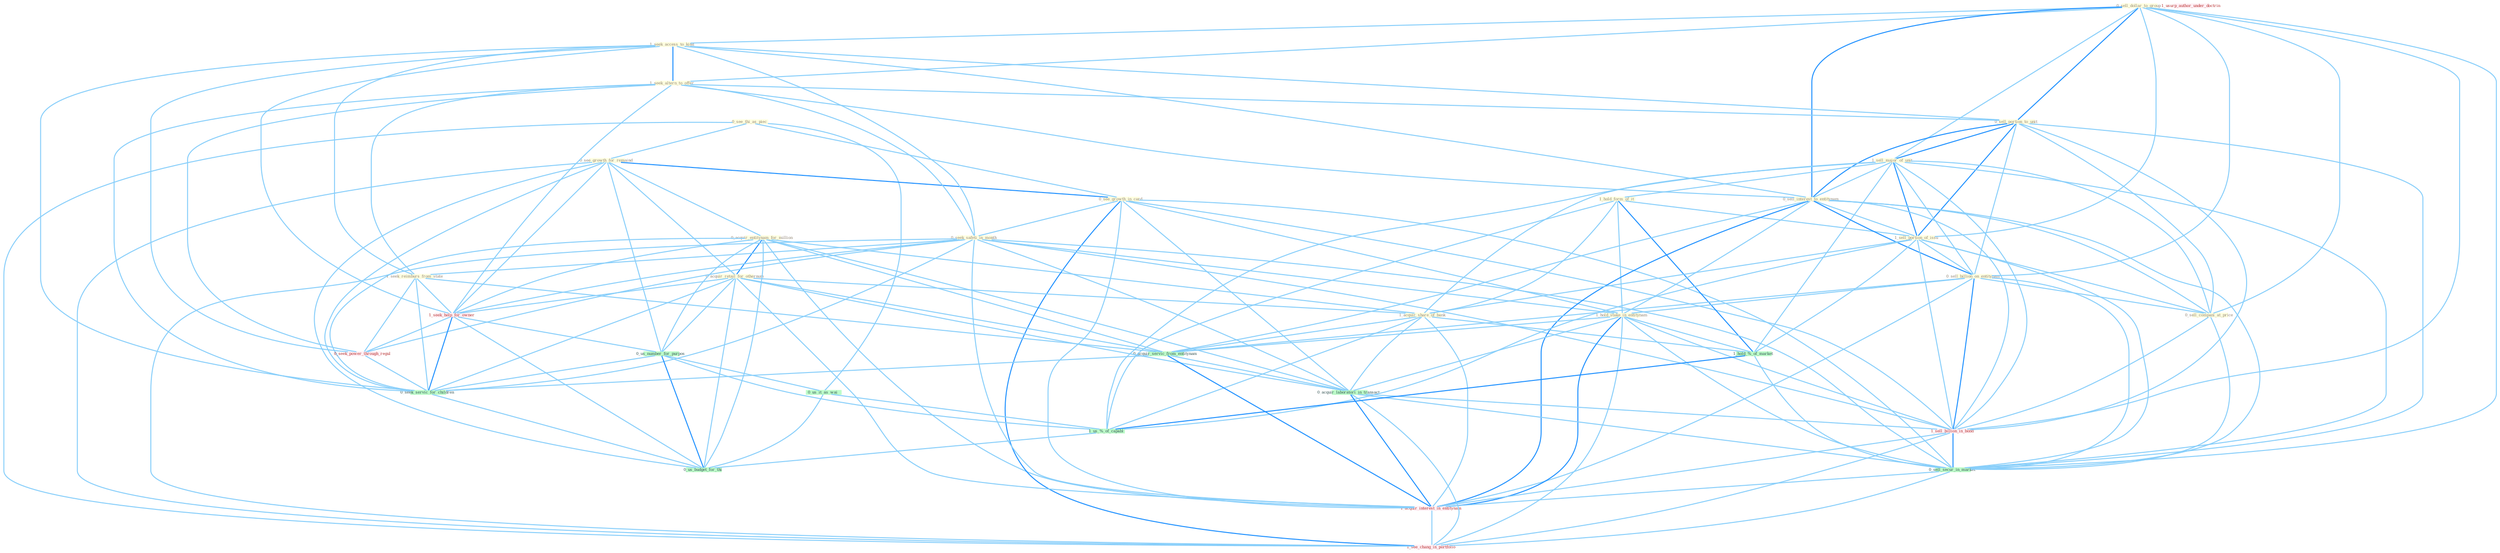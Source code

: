 Graph G{ 
    node
    [shape=polygon,style=filled,width=.5,height=.06,color="#BDFCC9",fixedsize=true,fontsize=4,
    fontcolor="#2f4f4f"];
    {node
    [color="#ffffe0", fontcolor="#8b7d6b"] "0_sell_dollar_to_group " "0_see_thi_as_piec " "0_see_growth_for_remaind " "0_acquir_entitynam_for_million " "1_seek_access_to_kind " "1_seek_altern_to_offer " "0_sell_portion_to_unit " "1_sell_major_of_unit " "0_see_growth_in_card " "0_acquir_retail_for_othernum " "1_hold_form_of_it " "0_seek_safeti_in_month " "0_sell_interest_to_entitynam " "1_sell_portion_of_issu " "1_acquir_share_of_bank " "0_sell_billion_on_entitynam " "0_sell_compani_at_price " "1_seek_reimburs_from_state " "1_hold_stake_in_entitynam "}
{node [color="#fff0f5", fontcolor="#b22222"] "1_seek_help_for_owner " "0_seek_power_through_regul " "1_sell_billion_in_bond " "1_usurp_author_under_doctrin " "1_acquir_interest_in_entitynam " "1_see_chang_in_portfolio "}
edge [color="#B0E2FF"];

	"0_sell_dollar_to_group " -- "1_seek_access_to_kind " [w="1", color="#87cefa" ];
	"0_sell_dollar_to_group " -- "1_seek_altern_to_offer " [w="1", color="#87cefa" ];
	"0_sell_dollar_to_group " -- "0_sell_portion_to_unit " [w="2", color="#1e90ff" , len=0.8];
	"0_sell_dollar_to_group " -- "1_sell_major_of_unit " [w="1", color="#87cefa" ];
	"0_sell_dollar_to_group " -- "0_sell_interest_to_entitynam " [w="2", color="#1e90ff" , len=0.8];
	"0_sell_dollar_to_group " -- "1_sell_portion_of_issu " [w="1", color="#87cefa" ];
	"0_sell_dollar_to_group " -- "0_sell_billion_on_entitynam " [w="1", color="#87cefa" ];
	"0_sell_dollar_to_group " -- "0_sell_compani_at_price " [w="1", color="#87cefa" ];
	"0_sell_dollar_to_group " -- "1_sell_billion_in_bond " [w="1", color="#87cefa" ];
	"0_sell_dollar_to_group " -- "0_sell_secur_in_market " [w="1", color="#87cefa" ];
	"0_see_thi_as_piec " -- "0_see_growth_for_remaind " [w="1", color="#87cefa" ];
	"0_see_thi_as_piec " -- "0_see_growth_in_card " [w="1", color="#87cefa" ];
	"0_see_thi_as_piec " -- "0_us_it_as_wai " [w="1", color="#87cefa" ];
	"0_see_thi_as_piec " -- "1_see_chang_in_portfolio " [w="1", color="#87cefa" ];
	"0_see_growth_for_remaind " -- "0_acquir_entitynam_for_million " [w="1", color="#87cefa" ];
	"0_see_growth_for_remaind " -- "0_see_growth_in_card " [w="2", color="#1e90ff" , len=0.8];
	"0_see_growth_for_remaind " -- "0_acquir_retail_for_othernum " [w="1", color="#87cefa" ];
	"0_see_growth_for_remaind " -- "1_seek_help_for_owner " [w="1", color="#87cefa" ];
	"0_see_growth_for_remaind " -- "0_us_number_for_purpos " [w="1", color="#87cefa" ];
	"0_see_growth_for_remaind " -- "0_seek_servic_for_children " [w="1", color="#87cefa" ];
	"0_see_growth_for_remaind " -- "1_see_chang_in_portfolio " [w="1", color="#87cefa" ];
	"0_see_growth_for_remaind " -- "0_us_budget_for_thi " [w="1", color="#87cefa" ];
	"0_acquir_entitynam_for_million " -- "0_acquir_retail_for_othernum " [w="2", color="#1e90ff" , len=0.8];
	"0_acquir_entitynam_for_million " -- "1_acquir_share_of_bank " [w="1", color="#87cefa" ];
	"0_acquir_entitynam_for_million " -- "1_seek_help_for_owner " [w="1", color="#87cefa" ];
	"0_acquir_entitynam_for_million " -- "0_acquir_servic_from_entitynam " [w="1", color="#87cefa" ];
	"0_acquir_entitynam_for_million " -- "0_us_number_for_purpos " [w="1", color="#87cefa" ];
	"0_acquir_entitynam_for_million " -- "0_acquir_laboratori_in_transact " [w="1", color="#87cefa" ];
	"0_acquir_entitynam_for_million " -- "1_acquir_interest_in_entitynam " [w="1", color="#87cefa" ];
	"0_acquir_entitynam_for_million " -- "0_seek_servic_for_children " [w="1", color="#87cefa" ];
	"0_acquir_entitynam_for_million " -- "0_us_budget_for_thi " [w="1", color="#87cefa" ];
	"1_seek_access_to_kind " -- "1_seek_altern_to_offer " [w="2", color="#1e90ff" , len=0.8];
	"1_seek_access_to_kind " -- "0_sell_portion_to_unit " [w="1", color="#87cefa" ];
	"1_seek_access_to_kind " -- "0_seek_safeti_in_month " [w="1", color="#87cefa" ];
	"1_seek_access_to_kind " -- "0_sell_interest_to_entitynam " [w="1", color="#87cefa" ];
	"1_seek_access_to_kind " -- "1_seek_reimburs_from_state " [w="1", color="#87cefa" ];
	"1_seek_access_to_kind " -- "1_seek_help_for_owner " [w="1", color="#87cefa" ];
	"1_seek_access_to_kind " -- "0_seek_power_through_regul " [w="1", color="#87cefa" ];
	"1_seek_access_to_kind " -- "0_seek_servic_for_children " [w="1", color="#87cefa" ];
	"1_seek_altern_to_offer " -- "0_sell_portion_to_unit " [w="1", color="#87cefa" ];
	"1_seek_altern_to_offer " -- "0_seek_safeti_in_month " [w="1", color="#87cefa" ];
	"1_seek_altern_to_offer " -- "0_sell_interest_to_entitynam " [w="1", color="#87cefa" ];
	"1_seek_altern_to_offer " -- "1_seek_reimburs_from_state " [w="1", color="#87cefa" ];
	"1_seek_altern_to_offer " -- "1_seek_help_for_owner " [w="1", color="#87cefa" ];
	"1_seek_altern_to_offer " -- "0_seek_power_through_regul " [w="1", color="#87cefa" ];
	"1_seek_altern_to_offer " -- "0_seek_servic_for_children " [w="1", color="#87cefa" ];
	"0_sell_portion_to_unit " -- "1_sell_major_of_unit " [w="2", color="#1e90ff" , len=0.8];
	"0_sell_portion_to_unit " -- "0_sell_interest_to_entitynam " [w="2", color="#1e90ff" , len=0.8];
	"0_sell_portion_to_unit " -- "1_sell_portion_of_issu " [w="2", color="#1e90ff" , len=0.8];
	"0_sell_portion_to_unit " -- "0_sell_billion_on_entitynam " [w="1", color="#87cefa" ];
	"0_sell_portion_to_unit " -- "0_sell_compani_at_price " [w="1", color="#87cefa" ];
	"0_sell_portion_to_unit " -- "1_sell_billion_in_bond " [w="1", color="#87cefa" ];
	"0_sell_portion_to_unit " -- "0_sell_secur_in_market " [w="1", color="#87cefa" ];
	"1_sell_major_of_unit " -- "1_hold_form_of_it " [w="1", color="#87cefa" ];
	"1_sell_major_of_unit " -- "0_sell_interest_to_entitynam " [w="1", color="#87cefa" ];
	"1_sell_major_of_unit " -- "1_sell_portion_of_issu " [w="2", color="#1e90ff" , len=0.8];
	"1_sell_major_of_unit " -- "1_acquir_share_of_bank " [w="1", color="#87cefa" ];
	"1_sell_major_of_unit " -- "0_sell_billion_on_entitynam " [w="1", color="#87cefa" ];
	"1_sell_major_of_unit " -- "0_sell_compani_at_price " [w="1", color="#87cefa" ];
	"1_sell_major_of_unit " -- "1_hold_%_of_market " [w="1", color="#87cefa" ];
	"1_sell_major_of_unit " -- "1_sell_billion_in_bond " [w="1", color="#87cefa" ];
	"1_sell_major_of_unit " -- "1_us_%_of_capabl " [w="1", color="#87cefa" ];
	"1_sell_major_of_unit " -- "0_sell_secur_in_market " [w="1", color="#87cefa" ];
	"0_see_growth_in_card " -- "0_seek_safeti_in_month " [w="1", color="#87cefa" ];
	"0_see_growth_in_card " -- "1_hold_stake_in_entitynam " [w="1", color="#87cefa" ];
	"0_see_growth_in_card " -- "0_acquir_laboratori_in_transact " [w="1", color="#87cefa" ];
	"0_see_growth_in_card " -- "1_sell_billion_in_bond " [w="1", color="#87cefa" ];
	"0_see_growth_in_card " -- "0_sell_secur_in_market " [w="1", color="#87cefa" ];
	"0_see_growth_in_card " -- "1_acquir_interest_in_entitynam " [w="1", color="#87cefa" ];
	"0_see_growth_in_card " -- "1_see_chang_in_portfolio " [w="2", color="#1e90ff" , len=0.8];
	"0_acquir_retail_for_othernum " -- "1_acquir_share_of_bank " [w="1", color="#87cefa" ];
	"0_acquir_retail_for_othernum " -- "1_seek_help_for_owner " [w="1", color="#87cefa" ];
	"0_acquir_retail_for_othernum " -- "0_acquir_servic_from_entitynam " [w="1", color="#87cefa" ];
	"0_acquir_retail_for_othernum " -- "0_us_number_for_purpos " [w="1", color="#87cefa" ];
	"0_acquir_retail_for_othernum " -- "0_acquir_laboratori_in_transact " [w="1", color="#87cefa" ];
	"0_acquir_retail_for_othernum " -- "1_acquir_interest_in_entitynam " [w="1", color="#87cefa" ];
	"0_acquir_retail_for_othernum " -- "0_seek_servic_for_children " [w="1", color="#87cefa" ];
	"0_acquir_retail_for_othernum " -- "0_us_budget_for_thi " [w="1", color="#87cefa" ];
	"1_hold_form_of_it " -- "1_sell_portion_of_issu " [w="1", color="#87cefa" ];
	"1_hold_form_of_it " -- "1_acquir_share_of_bank " [w="1", color="#87cefa" ];
	"1_hold_form_of_it " -- "1_hold_stake_in_entitynam " [w="1", color="#87cefa" ];
	"1_hold_form_of_it " -- "1_hold_%_of_market " [w="2", color="#1e90ff" , len=0.8];
	"1_hold_form_of_it " -- "1_us_%_of_capabl " [w="1", color="#87cefa" ];
	"0_seek_safeti_in_month " -- "1_seek_reimburs_from_state " [w="1", color="#87cefa" ];
	"0_seek_safeti_in_month " -- "1_hold_stake_in_entitynam " [w="1", color="#87cefa" ];
	"0_seek_safeti_in_month " -- "1_seek_help_for_owner " [w="1", color="#87cefa" ];
	"0_seek_safeti_in_month " -- "0_seek_power_through_regul " [w="1", color="#87cefa" ];
	"0_seek_safeti_in_month " -- "0_acquir_laboratori_in_transact " [w="1", color="#87cefa" ];
	"0_seek_safeti_in_month " -- "1_sell_billion_in_bond " [w="1", color="#87cefa" ];
	"0_seek_safeti_in_month " -- "0_sell_secur_in_market " [w="1", color="#87cefa" ];
	"0_seek_safeti_in_month " -- "1_acquir_interest_in_entitynam " [w="1", color="#87cefa" ];
	"0_seek_safeti_in_month " -- "0_seek_servic_for_children " [w="1", color="#87cefa" ];
	"0_seek_safeti_in_month " -- "1_see_chang_in_portfolio " [w="1", color="#87cefa" ];
	"0_sell_interest_to_entitynam " -- "1_sell_portion_of_issu " [w="1", color="#87cefa" ];
	"0_sell_interest_to_entitynam " -- "0_sell_billion_on_entitynam " [w="2", color="#1e90ff" , len=0.8];
	"0_sell_interest_to_entitynam " -- "0_sell_compani_at_price " [w="1", color="#87cefa" ];
	"0_sell_interest_to_entitynam " -- "1_hold_stake_in_entitynam " [w="1", color="#87cefa" ];
	"0_sell_interest_to_entitynam " -- "0_acquir_servic_from_entitynam " [w="1", color="#87cefa" ];
	"0_sell_interest_to_entitynam " -- "1_sell_billion_in_bond " [w="1", color="#87cefa" ];
	"0_sell_interest_to_entitynam " -- "0_sell_secur_in_market " [w="1", color="#87cefa" ];
	"0_sell_interest_to_entitynam " -- "1_acquir_interest_in_entitynam " [w="2", color="#1e90ff" , len=0.8];
	"1_sell_portion_of_issu " -- "1_acquir_share_of_bank " [w="1", color="#87cefa" ];
	"1_sell_portion_of_issu " -- "0_sell_billion_on_entitynam " [w="1", color="#87cefa" ];
	"1_sell_portion_of_issu " -- "0_sell_compani_at_price " [w="1", color="#87cefa" ];
	"1_sell_portion_of_issu " -- "1_hold_%_of_market " [w="1", color="#87cefa" ];
	"1_sell_portion_of_issu " -- "1_sell_billion_in_bond " [w="1", color="#87cefa" ];
	"1_sell_portion_of_issu " -- "1_us_%_of_capabl " [w="1", color="#87cefa" ];
	"1_sell_portion_of_issu " -- "0_sell_secur_in_market " [w="1", color="#87cefa" ];
	"1_acquir_share_of_bank " -- "0_acquir_servic_from_entitynam " [w="1", color="#87cefa" ];
	"1_acquir_share_of_bank " -- "1_hold_%_of_market " [w="1", color="#87cefa" ];
	"1_acquir_share_of_bank " -- "0_acquir_laboratori_in_transact " [w="1", color="#87cefa" ];
	"1_acquir_share_of_bank " -- "1_us_%_of_capabl " [w="1", color="#87cefa" ];
	"1_acquir_share_of_bank " -- "1_acquir_interest_in_entitynam " [w="1", color="#87cefa" ];
	"0_sell_billion_on_entitynam " -- "0_sell_compani_at_price " [w="1", color="#87cefa" ];
	"0_sell_billion_on_entitynam " -- "1_hold_stake_in_entitynam " [w="1", color="#87cefa" ];
	"0_sell_billion_on_entitynam " -- "0_acquir_servic_from_entitynam " [w="1", color="#87cefa" ];
	"0_sell_billion_on_entitynam " -- "1_sell_billion_in_bond " [w="2", color="#1e90ff" , len=0.8];
	"0_sell_billion_on_entitynam " -- "0_sell_secur_in_market " [w="1", color="#87cefa" ];
	"0_sell_billion_on_entitynam " -- "1_acquir_interest_in_entitynam " [w="1", color="#87cefa" ];
	"0_sell_compani_at_price " -- "1_sell_billion_in_bond " [w="1", color="#87cefa" ];
	"0_sell_compani_at_price " -- "0_sell_secur_in_market " [w="1", color="#87cefa" ];
	"1_seek_reimburs_from_state " -- "1_seek_help_for_owner " [w="1", color="#87cefa" ];
	"1_seek_reimburs_from_state " -- "0_acquir_servic_from_entitynam " [w="1", color="#87cefa" ];
	"1_seek_reimburs_from_state " -- "0_seek_power_through_regul " [w="1", color="#87cefa" ];
	"1_seek_reimburs_from_state " -- "0_seek_servic_for_children " [w="1", color="#87cefa" ];
	"1_hold_stake_in_entitynam " -- "0_acquir_servic_from_entitynam " [w="1", color="#87cefa" ];
	"1_hold_stake_in_entitynam " -- "1_hold_%_of_market " [w="1", color="#87cefa" ];
	"1_hold_stake_in_entitynam " -- "0_acquir_laboratori_in_transact " [w="1", color="#87cefa" ];
	"1_hold_stake_in_entitynam " -- "1_sell_billion_in_bond " [w="1", color="#87cefa" ];
	"1_hold_stake_in_entitynam " -- "0_sell_secur_in_market " [w="1", color="#87cefa" ];
	"1_hold_stake_in_entitynam " -- "1_acquir_interest_in_entitynam " [w="2", color="#1e90ff" , len=0.8];
	"1_hold_stake_in_entitynam " -- "1_see_chang_in_portfolio " [w="1", color="#87cefa" ];
	"1_seek_help_for_owner " -- "0_seek_power_through_regul " [w="1", color="#87cefa" ];
	"1_seek_help_for_owner " -- "0_us_number_for_purpos " [w="1", color="#87cefa" ];
	"1_seek_help_for_owner " -- "0_seek_servic_for_children " [w="2", color="#1e90ff" , len=0.8];
	"1_seek_help_for_owner " -- "0_us_budget_for_thi " [w="1", color="#87cefa" ];
	"0_acquir_servic_from_entitynam " -- "0_acquir_laboratori_in_transact " [w="1", color="#87cefa" ];
	"0_acquir_servic_from_entitynam " -- "1_acquir_interest_in_entitynam " [w="2", color="#1e90ff" , len=0.8];
	"0_acquir_servic_from_entitynam " -- "0_seek_servic_for_children " [w="1", color="#87cefa" ];
	"1_hold_%_of_market " -- "1_us_%_of_capabl " [w="2", color="#1e90ff" , len=0.8];
	"1_hold_%_of_market " -- "0_sell_secur_in_market " [w="1", color="#87cefa" ];
	"0_seek_power_through_regul " -- "0_seek_servic_for_children " [w="1", color="#87cefa" ];
	"0_us_number_for_purpos " -- "0_us_it_as_wai " [w="1", color="#87cefa" ];
	"0_us_number_for_purpos " -- "1_us_%_of_capabl " [w="1", color="#87cefa" ];
	"0_us_number_for_purpos " -- "0_seek_servic_for_children " [w="1", color="#87cefa" ];
	"0_us_number_for_purpos " -- "0_us_budget_for_thi " [w="2", color="#1e90ff" , len=0.8];
	"0_acquir_laboratori_in_transact " -- "1_sell_billion_in_bond " [w="1", color="#87cefa" ];
	"0_acquir_laboratori_in_transact " -- "0_sell_secur_in_market " [w="1", color="#87cefa" ];
	"0_acquir_laboratori_in_transact " -- "1_acquir_interest_in_entitynam " [w="2", color="#1e90ff" , len=0.8];
	"0_acquir_laboratori_in_transact " -- "1_see_chang_in_portfolio " [w="1", color="#87cefa" ];
	"1_sell_billion_in_bond " -- "0_sell_secur_in_market " [w="2", color="#1e90ff" , len=0.8];
	"1_sell_billion_in_bond " -- "1_acquir_interest_in_entitynam " [w="1", color="#87cefa" ];
	"1_sell_billion_in_bond " -- "1_see_chang_in_portfolio " [w="1", color="#87cefa" ];
	"0_us_it_as_wai " -- "1_us_%_of_capabl " [w="1", color="#87cefa" ];
	"0_us_it_as_wai " -- "0_us_budget_for_thi " [w="1", color="#87cefa" ];
	"1_us_%_of_capabl " -- "0_us_budget_for_thi " [w="1", color="#87cefa" ];
	"0_sell_secur_in_market " -- "1_acquir_interest_in_entitynam " [w="1", color="#87cefa" ];
	"0_sell_secur_in_market " -- "1_see_chang_in_portfolio " [w="1", color="#87cefa" ];
	"1_acquir_interest_in_entitynam " -- "1_see_chang_in_portfolio " [w="1", color="#87cefa" ];
	"0_seek_servic_for_children " -- "0_us_budget_for_thi " [w="1", color="#87cefa" ];
}
